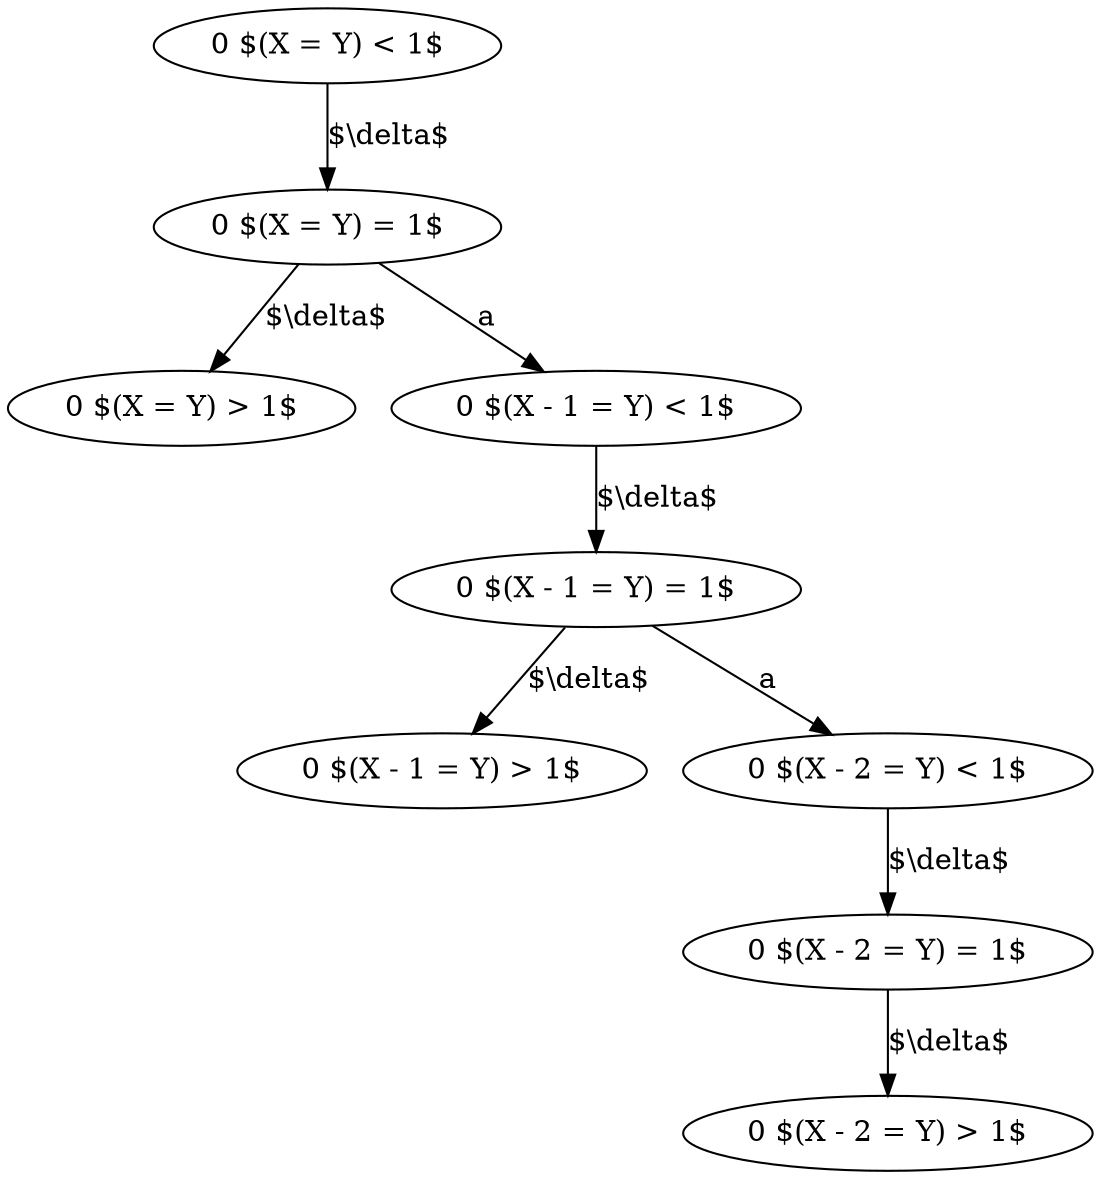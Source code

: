 digraph {
"0 $(X = Y) < 1$";
"0 $(X = Y) = 1$";
"0 $(X = Y) > 1$";
"0 $(X - 1 = Y) < 1$";
"0 $(X - 1 = Y) = 1$";
"0 $(X - 1 = Y) > 1$";
"0 $(X - 2 = Y) < 1$";
"0 $(X - 2 = Y) = 1$";
"0 $(X - 2 = Y) > 1$";
"0 $(X = Y) < 1$" -> "0 $(X = Y) = 1$" [label = "$\\delta$"]
"0 $(X = Y) = 1$" -> "0 $(X = Y) > 1$" [label = "$\\delta$"]
"0 $(X = Y) = 1$" -> "0 $(X - 1 = Y) < 1$" [label = "a"]
"0 $(X - 1 = Y) < 1$" -> "0 $(X - 1 = Y) = 1$" [label = "$\\delta$"]
"0 $(X - 1 = Y) = 1$" -> "0 $(X - 1 = Y) > 1$" [label = "$\\delta$"]
"0 $(X - 1 = Y) = 1$" -> "0 $(X - 2 = Y) < 1$" [label = "a"]
"0 $(X - 2 = Y) < 1$" -> "0 $(X - 2 = Y) = 1$" [label = "$\\delta$"]
"0 $(X - 2 = Y) = 1$" -> "0 $(X - 2 = Y) > 1$" [label = "$\\delta$"]
}
